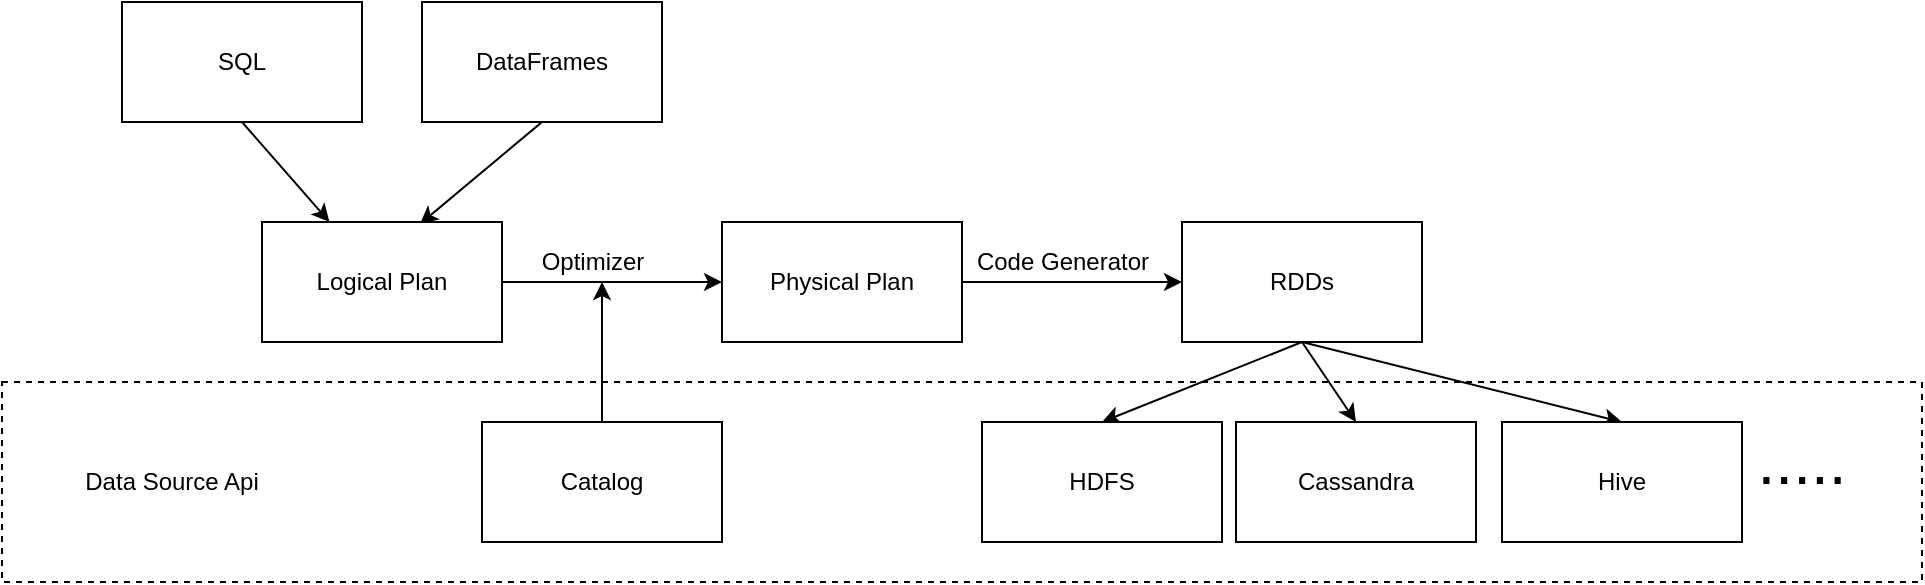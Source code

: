 <mxfile version="13.9.3" type="device" pages="4"><diagram id="t_vcrXsDl2UmmaSSEQ54" name="Page-1"><mxGraphModel dx="1422" dy="737" grid="1" gridSize="10" guides="1" tooltips="1" connect="1" arrows="1" fold="1" page="1" pageScale="1" pageWidth="827" pageHeight="1169" math="0" shadow="0"><root><mxCell id="0"/><mxCell id="1" parent="0"/><mxCell id="v3YI2BlEiexRgrmG_fmh-11" value="" style="rounded=0;whiteSpace=wrap;html=1;dashed=1;" parent="1" vertex="1"><mxGeometry x="90" y="410" width="960" height="100" as="geometry"/></mxCell><mxCell id="v3YI2BlEiexRgrmG_fmh-15" style="rounded=0;orthogonalLoop=1;jettySize=auto;html=1;exitX=0.5;exitY=1;exitDx=0;exitDy=0;" parent="1" source="v3YI2BlEiexRgrmG_fmh-1" target="v3YI2BlEiexRgrmG_fmh-3" edge="1"><mxGeometry relative="1" as="geometry"/></mxCell><mxCell id="v3YI2BlEiexRgrmG_fmh-1" value="SQL" style="rounded=0;whiteSpace=wrap;html=1;" parent="1" vertex="1"><mxGeometry x="150" y="220" width="120" height="60" as="geometry"/></mxCell><mxCell id="v3YI2BlEiexRgrmG_fmh-16" style="edgeStyle=none;rounded=0;orthogonalLoop=1;jettySize=auto;html=1;exitX=0.5;exitY=1;exitDx=0;exitDy=0;entryX=0.658;entryY=0.017;entryDx=0;entryDy=0;entryPerimeter=0;" parent="1" source="v3YI2BlEiexRgrmG_fmh-2" target="v3YI2BlEiexRgrmG_fmh-3" edge="1"><mxGeometry relative="1" as="geometry"/></mxCell><mxCell id="v3YI2BlEiexRgrmG_fmh-2" value="DataFrames" style="rounded=0;whiteSpace=wrap;html=1;" parent="1" vertex="1"><mxGeometry x="300" y="220" width="120" height="60" as="geometry"/></mxCell><mxCell id="v3YI2BlEiexRgrmG_fmh-13" style="edgeStyle=orthogonalEdgeStyle;rounded=0;orthogonalLoop=1;jettySize=auto;html=1;exitX=1;exitY=0.5;exitDx=0;exitDy=0;" parent="1" source="v3YI2BlEiexRgrmG_fmh-3" target="v3YI2BlEiexRgrmG_fmh-4" edge="1"><mxGeometry relative="1" as="geometry"/></mxCell><mxCell id="v3YI2BlEiexRgrmG_fmh-3" value="Logical Plan" style="rounded=0;whiteSpace=wrap;html=1;" parent="1" vertex="1"><mxGeometry x="220" y="330" width="120" height="60" as="geometry"/></mxCell><mxCell id="v3YI2BlEiexRgrmG_fmh-14" style="edgeStyle=orthogonalEdgeStyle;rounded=0;orthogonalLoop=1;jettySize=auto;html=1;exitX=1;exitY=0.5;exitDx=0;exitDy=0;entryX=0;entryY=0.5;entryDx=0;entryDy=0;" parent="1" source="v3YI2BlEiexRgrmG_fmh-4" target="v3YI2BlEiexRgrmG_fmh-5" edge="1"><mxGeometry relative="1" as="geometry"/></mxCell><mxCell id="v3YI2BlEiexRgrmG_fmh-4" value="Physical Plan" style="rounded=0;whiteSpace=wrap;html=1;" parent="1" vertex="1"><mxGeometry x="450" y="330" width="120" height="60" as="geometry"/></mxCell><mxCell id="v3YI2BlEiexRgrmG_fmh-18" style="edgeStyle=none;rounded=0;orthogonalLoop=1;jettySize=auto;html=1;exitX=0.5;exitY=1;exitDx=0;exitDy=0;entryX=0.5;entryY=0;entryDx=0;entryDy=0;" parent="1" source="v3YI2BlEiexRgrmG_fmh-5" target="v3YI2BlEiexRgrmG_fmh-7" edge="1"><mxGeometry relative="1" as="geometry"/></mxCell><mxCell id="v3YI2BlEiexRgrmG_fmh-19" style="edgeStyle=none;rounded=0;orthogonalLoop=1;jettySize=auto;html=1;exitX=0.5;exitY=1;exitDx=0;exitDy=0;entryX=0.5;entryY=0;entryDx=0;entryDy=0;" parent="1" source="v3YI2BlEiexRgrmG_fmh-5" target="v3YI2BlEiexRgrmG_fmh-8" edge="1"><mxGeometry relative="1" as="geometry"/></mxCell><mxCell id="v3YI2BlEiexRgrmG_fmh-20" style="edgeStyle=none;rounded=0;orthogonalLoop=1;jettySize=auto;html=1;exitX=0.5;exitY=1;exitDx=0;exitDy=0;entryX=0.5;entryY=0;entryDx=0;entryDy=0;" parent="1" source="v3YI2BlEiexRgrmG_fmh-5" target="v3YI2BlEiexRgrmG_fmh-9" edge="1"><mxGeometry relative="1" as="geometry"/></mxCell><mxCell id="v3YI2BlEiexRgrmG_fmh-5" value="RDDs" style="rounded=0;whiteSpace=wrap;html=1;" parent="1" vertex="1"><mxGeometry x="680" y="330" width="120" height="60" as="geometry"/></mxCell><mxCell id="v3YI2BlEiexRgrmG_fmh-17" style="edgeStyle=none;rounded=0;orthogonalLoop=1;jettySize=auto;html=1;exitX=0.5;exitY=0;exitDx=0;exitDy=0;" parent="1" source="v3YI2BlEiexRgrmG_fmh-6" edge="1"><mxGeometry relative="1" as="geometry"><mxPoint x="390" y="360" as="targetPoint"/></mxGeometry></mxCell><mxCell id="v3YI2BlEiexRgrmG_fmh-6" value="Catalog" style="rounded=0;whiteSpace=wrap;html=1;" parent="1" vertex="1"><mxGeometry x="330" y="430" width="120" height="60" as="geometry"/></mxCell><mxCell id="v3YI2BlEiexRgrmG_fmh-7" value="HDFS" style="rounded=0;whiteSpace=wrap;html=1;" parent="1" vertex="1"><mxGeometry x="580" y="430" width="120" height="60" as="geometry"/></mxCell><mxCell id="v3YI2BlEiexRgrmG_fmh-8" value="Cassandra" style="rounded=0;whiteSpace=wrap;html=1;" parent="1" vertex="1"><mxGeometry x="707" y="430" width="120" height="60" as="geometry"/></mxCell><mxCell id="v3YI2BlEiexRgrmG_fmh-9" value="Hive" style="rounded=0;whiteSpace=wrap;html=1;" parent="1" vertex="1"><mxGeometry x="840" y="430" width="120" height="60" as="geometry"/></mxCell><mxCell id="v3YI2BlEiexRgrmG_fmh-10" value="&lt;font style=&quot;font-size: 32px&quot;&gt;.....&lt;/font&gt;" style="text;html=1;strokeColor=none;fillColor=none;align=center;verticalAlign=middle;whiteSpace=wrap;rounded=0;" parent="1" vertex="1"><mxGeometry x="970" y="440" width="40" height="20" as="geometry"/></mxCell><mxCell id="v3YI2BlEiexRgrmG_fmh-12" value="Data Source Api" style="text;html=1;strokeColor=none;fillColor=none;align=center;verticalAlign=middle;whiteSpace=wrap;rounded=0;dashed=1;" parent="1" vertex="1"><mxGeometry x="110" y="450" width="130" height="20" as="geometry"/></mxCell><mxCell id="v3YI2BlEiexRgrmG_fmh-21" value="Optimizer" style="text;html=1;align=center;verticalAlign=middle;resizable=0;points=[];autosize=1;" parent="1" vertex="1"><mxGeometry x="350" y="340" width="70" height="20" as="geometry"/></mxCell><mxCell id="v3YI2BlEiexRgrmG_fmh-22" value="Code Generator" style="text;html=1;align=center;verticalAlign=middle;resizable=0;points=[];autosize=1;" parent="1" vertex="1"><mxGeometry x="570" y="340" width="100" height="20" as="geometry"/></mxCell></root></mxGraphModel></diagram><diagram id="mjigcvBm4DZW9CsE6RJG" name="Page-2"><mxGraphModel dx="1422" dy="793" grid="1" gridSize="10" guides="1" tooltips="1" connect="1" arrows="1" fold="1" page="1" pageScale="1" pageWidth="827" pageHeight="1169" math="0" shadow="0"><root><mxCell id="n8vRK4FkclA0f6r_cqzP-0"/><mxCell id="n8vRK4FkclA0f6r_cqzP-1" parent="n8vRK4FkclA0f6r_cqzP-0"/><mxCell id="n8vRK4FkclA0f6r_cqzP-5" style="rounded=0;orthogonalLoop=1;jettySize=auto;html=1;exitX=0.5;exitY=1;exitDx=0;exitDy=0;strokeColor=#FF0000;entryX=1;entryY=0.5;entryDx=0;entryDy=0;" edge="1" parent="n8vRK4FkclA0f6r_cqzP-1" source="n8vRK4FkclA0f6r_cqzP-2" target="n8vRK4FkclA0f6r_cqzP-3"><mxGeometry relative="1" as="geometry"/></mxCell><mxCell id="n8vRK4FkclA0f6r_cqzP-6" value="&lt;font style=&quot;font-size: 30px&quot; color=&quot;#ff0000&quot;&gt;y/2&lt;/font&gt;" style="edgeLabel;html=1;align=center;verticalAlign=middle;resizable=0;points=[];" vertex="1" connectable="0" parent="n8vRK4FkclA0f6r_cqzP-5"><mxGeometry x="-0.117" y="-3" relative="1" as="geometry"><mxPoint x="1" as="offset"/></mxGeometry></mxCell><mxCell id="n8vRK4FkclA0f6r_cqzP-2" value="&lt;font style=&quot;font-size: 30px&quot;&gt;y&lt;/font&gt;" style="ellipse;whiteSpace=wrap;html=1;aspect=fixed;fillColor=#f8cecc;strokeColor=#b85450;" vertex="1" parent="n8vRK4FkclA0f6r_cqzP-1"><mxGeometry x="310" y="170" width="80" height="80" as="geometry"/></mxCell><mxCell id="n8vRK4FkclA0f6r_cqzP-7" style="edgeStyle=none;rounded=0;orthogonalLoop=1;jettySize=auto;html=1;exitX=0.5;exitY=0;exitDx=0;exitDy=0;entryX=0;entryY=0.5;entryDx=0;entryDy=0;strokeColor=#009900;" edge="1" parent="n8vRK4FkclA0f6r_cqzP-1" source="n8vRK4FkclA0f6r_cqzP-3" target="n8vRK4FkclA0f6r_cqzP-2"><mxGeometry relative="1" as="geometry"/></mxCell><mxCell id="n8vRK4FkclA0f6r_cqzP-8" value="&lt;font style=&quot;font-size: 30px&quot; color=&quot;#009900&quot;&gt;a/2&lt;/font&gt;" style="edgeLabel;html=1;align=center;verticalAlign=middle;resizable=0;points=[];" vertex="1" connectable="0" parent="n8vRK4FkclA0f6r_cqzP-7"><mxGeometry x="-0.18" y="-2" relative="1" as="geometry"><mxPoint y="-1" as="offset"/></mxGeometry></mxCell><mxCell id="n8vRK4FkclA0f6r_cqzP-11" style="edgeStyle=orthogonalEdgeStyle;curved=1;rounded=0;orthogonalLoop=1;jettySize=auto;html=1;exitX=1;exitY=1;exitDx=0;exitDy=0;entryX=0;entryY=1;entryDx=0;entryDy=0;strokeColor=#009900;" edge="1" parent="n8vRK4FkclA0f6r_cqzP-1" source="n8vRK4FkclA0f6r_cqzP-3" target="n8vRK4FkclA0f6r_cqzP-4"><mxGeometry relative="1" as="geometry"/></mxCell><mxCell id="n8vRK4FkclA0f6r_cqzP-12" value="&lt;font color=&quot;#009900&quot; style=&quot;font-size: 30px&quot;&gt;a/2&lt;/font&gt;" style="edgeLabel;html=1;align=center;verticalAlign=middle;resizable=0;points=[];" vertex="1" connectable="0" parent="n8vRK4FkclA0f6r_cqzP-11"><mxGeometry x="0.136" y="-4" relative="1" as="geometry"><mxPoint as="offset"/></mxGeometry></mxCell><mxCell id="n8vRK4FkclA0f6r_cqzP-3" value="&lt;font style=&quot;font-size: 30px&quot;&gt;a&lt;/font&gt;" style="ellipse;whiteSpace=wrap;html=1;aspect=fixed;fillColor=#d5e8d4;strokeColor=#82b366;" vertex="1" parent="n8vRK4FkclA0f6r_cqzP-1"><mxGeometry x="90" y="410" width="80" height="80" as="geometry"/></mxCell><mxCell id="n8vRK4FkclA0f6r_cqzP-13" style="edgeStyle=orthogonalEdgeStyle;curved=1;rounded=0;orthogonalLoop=1;jettySize=auto;html=1;exitX=0;exitY=0.5;exitDx=0;exitDy=0;strokeColor=#007FFF;" edge="1" parent="n8vRK4FkclA0f6r_cqzP-1" source="n8vRK4FkclA0f6r_cqzP-4" target="n8vRK4FkclA0f6r_cqzP-3"><mxGeometry relative="1" as="geometry"/></mxCell><mxCell id="n8vRK4FkclA0f6r_cqzP-14" value="&lt;font color=&quot;#007fff&quot; style=&quot;font-size: 30px&quot;&gt;m&lt;/font&gt;" style="edgeLabel;html=1;align=center;verticalAlign=middle;resizable=0;points=[];" vertex="1" connectable="0" parent="n8vRK4FkclA0f6r_cqzP-13"><mxGeometry x="0.122" y="3" relative="1" as="geometry"><mxPoint as="offset"/></mxGeometry></mxCell><mxCell id="n8vRK4FkclA0f6r_cqzP-4" value="&lt;font style=&quot;font-size: 30px&quot;&gt;m&lt;/font&gt;" style="ellipse;whiteSpace=wrap;html=1;aspect=fixed;fillColor=#dae8fc;strokeColor=#6c8ebf;" vertex="1" parent="n8vRK4FkclA0f6r_cqzP-1"><mxGeometry x="530" y="410" width="80" height="80" as="geometry"/></mxCell><mxCell id="n8vRK4FkclA0f6r_cqzP-9" style="edgeStyle=orthogonalEdgeStyle;rounded=0;orthogonalLoop=1;jettySize=auto;html=1;exitX=0;exitY=0;exitDx=0;exitDy=0;entryX=1;entryY=0.5;entryDx=0;entryDy=0;curved=1;strokeColor=#FF0000;" edge="1" parent="n8vRK4FkclA0f6r_cqzP-1" source="n8vRK4FkclA0f6r_cqzP-2" target="n8vRK4FkclA0f6r_cqzP-2"><mxGeometry relative="1" as="geometry"><Array as="points"><mxPoint x="290" y="182"/><mxPoint x="290" y="110"/><mxPoint x="440" y="110"/><mxPoint x="440" y="210"/></Array></mxGeometry></mxCell><mxCell id="n8vRK4FkclA0f6r_cqzP-10" value="&lt;font style=&quot;font-size: 30px&quot; color=&quot;#ff0000&quot;&gt;y/2&lt;/font&gt;" style="edgeLabel;html=1;align=center;verticalAlign=middle;resizable=0;points=[];" vertex="1" connectable="0" parent="n8vRK4FkclA0f6r_cqzP-9"><mxGeometry x="0.375" y="-10" relative="1" as="geometry"><mxPoint as="offset"/></mxGeometry></mxCell></root></mxGraphModel></diagram><diagram id="xWpSaPkIm0SNtsXCKnoO" name="random teleport"><mxGraphModel dx="1422" dy="1905" grid="1" gridSize="10" guides="1" tooltips="1" connect="1" arrows="1" fold="1" page="1" pageScale="1" pageWidth="827" pageHeight="1169" math="0" shadow="0"><root><mxCell id="7qnt8luSOmz62Oar2lkm-0"/><mxCell id="7qnt8luSOmz62Oar2lkm-1" parent="7qnt8luSOmz62Oar2lkm-0"/><mxCell id="7qnt8luSOmz62Oar2lkm-2" style="rounded=0;orthogonalLoop=1;jettySize=auto;html=1;exitX=0.5;exitY=1;exitDx=0;exitDy=0;strokeColor=#FF0000;entryX=1;entryY=0.5;entryDx=0;entryDy=0;" edge="1" parent="7qnt8luSOmz62Oar2lkm-1" source="7qnt8luSOmz62Oar2lkm-4" target="7qnt8luSOmz62Oar2lkm-9"><mxGeometry relative="1" as="geometry"/></mxCell><mxCell id="7qnt8luSOmz62Oar2lkm-3" value="&lt;font style=&quot;font-size: 30px&quot; color=&quot;#ff0000&quot;&gt;7/15&lt;/font&gt;" style="edgeLabel;html=1;align=center;verticalAlign=middle;resizable=0;points=[];" vertex="1" connectable="0" parent="7qnt8luSOmz62Oar2lkm-2"><mxGeometry x="-0.117" y="-3" relative="1" as="geometry"><mxPoint x="31.84" y="-26.45" as="offset"/></mxGeometry></mxCell><mxCell id="7qnt8luSOmz62Oar2lkm-15" style="rounded=0;orthogonalLoop=1;jettySize=auto;html=1;exitX=0.5;exitY=1;exitDx=0;exitDy=0;entryX=0;entryY=0;entryDx=0;entryDy=0;strokeColor=#FF0000;dashed=1;" edge="1" parent="7qnt8luSOmz62Oar2lkm-1" source="7qnt8luSOmz62Oar2lkm-4" target="7qnt8luSOmz62Oar2lkm-12"><mxGeometry relative="1" as="geometry"/></mxCell><mxCell id="7qnt8luSOmz62Oar2lkm-16" value="&lt;font color=&quot;#ff0000&quot; style=&quot;font-size: 30px&quot;&gt;1/15&lt;/font&gt;" style="edgeLabel;html=1;align=center;verticalAlign=middle;resizable=0;points=[];" vertex="1" connectable="0" parent="7qnt8luSOmz62Oar2lkm-15"><mxGeometry x="0.277" y="-1" relative="1" as="geometry"><mxPoint x="-57.5" y="-50.16" as="offset"/></mxGeometry></mxCell><mxCell id="7qnt8luSOmz62Oar2lkm-4" value="&lt;font style=&quot;font-size: 30px&quot;&gt;y&lt;/font&gt;" style="ellipse;whiteSpace=wrap;html=1;aspect=fixed;fillColor=#f8cecc;strokeColor=#b85450;" vertex="1" parent="7qnt8luSOmz62Oar2lkm-1"><mxGeometry x="310" y="380" width="80" height="80" as="geometry"/></mxCell><mxCell id="7qnt8luSOmz62Oar2lkm-5" style="edgeStyle=none;rounded=0;orthogonalLoop=1;jettySize=auto;html=1;exitX=0.5;exitY=0;exitDx=0;exitDy=0;entryX=0;entryY=0.5;entryDx=0;entryDy=0;strokeColor=#009900;" edge="1" parent="7qnt8luSOmz62Oar2lkm-1" source="7qnt8luSOmz62Oar2lkm-9" target="7qnt8luSOmz62Oar2lkm-4"><mxGeometry relative="1" as="geometry"/></mxCell><mxCell id="7qnt8luSOmz62Oar2lkm-6" value="&lt;font style=&quot;font-size: 30px&quot; color=&quot;#009900&quot;&gt;7/15&lt;/font&gt;" style="edgeLabel;html=1;align=center;verticalAlign=middle;resizable=0;points=[];" vertex="1" connectable="0" parent="7qnt8luSOmz62Oar2lkm-5"><mxGeometry x="-0.18" y="-2" relative="1" as="geometry"><mxPoint x="-25.07" y="20.42" as="offset"/></mxGeometry></mxCell><mxCell id="7qnt8luSOmz62Oar2lkm-7" style="edgeStyle=orthogonalEdgeStyle;curved=1;rounded=0;orthogonalLoop=1;jettySize=auto;html=1;exitX=1;exitY=1;exitDx=0;exitDy=0;entryX=0;entryY=1;entryDx=0;entryDy=0;strokeColor=#009900;" edge="1" parent="7qnt8luSOmz62Oar2lkm-1" source="7qnt8luSOmz62Oar2lkm-9" target="7qnt8luSOmz62Oar2lkm-12"><mxGeometry relative="1" as="geometry"/></mxCell><mxCell id="7qnt8luSOmz62Oar2lkm-8" value="&lt;font color=&quot;#009900&quot; style=&quot;font-size: 30px&quot;&gt;7/15&lt;/font&gt;" style="edgeLabel;html=1;align=center;verticalAlign=middle;resizable=0;points=[];" vertex="1" connectable="0" parent="7qnt8luSOmz62Oar2lkm-7"><mxGeometry x="0.136" y="-4" relative="1" as="geometry"><mxPoint x="-86.28" as="offset"/></mxGeometry></mxCell><mxCell id="7qnt8luSOmz62Oar2lkm-9" value="&lt;font style=&quot;font-size: 30px&quot;&gt;a&lt;/font&gt;" style="ellipse;whiteSpace=wrap;html=1;aspect=fixed;fillColor=#d5e8d4;strokeColor=#82b366;" vertex="1" parent="7qnt8luSOmz62Oar2lkm-1"><mxGeometry x="90" y="620" width="80" height="80" as="geometry"/></mxCell><mxCell id="7qnt8luSOmz62Oar2lkm-10" style="edgeStyle=orthogonalEdgeStyle;curved=1;rounded=0;orthogonalLoop=1;jettySize=auto;html=1;exitX=0;exitY=0.5;exitDx=0;exitDy=0;strokeColor=#007FFF;dashed=1;" edge="1" parent="7qnt8luSOmz62Oar2lkm-1" source="7qnt8luSOmz62Oar2lkm-12" target="7qnt8luSOmz62Oar2lkm-9"><mxGeometry relative="1" as="geometry"/></mxCell><mxCell id="7qnt8luSOmz62Oar2lkm-11" value="&lt;font color=&quot;#007fff&quot; style=&quot;font-size: 30px&quot;&gt;1/15&lt;/font&gt;" style="edgeLabel;html=1;align=center;verticalAlign=middle;resizable=0;points=[];" vertex="1" connectable="0" parent="7qnt8luSOmz62Oar2lkm-10"><mxGeometry x="0.122" y="3" relative="1" as="geometry"><mxPoint x="102" y="-3" as="offset"/></mxGeometry></mxCell><mxCell id="7qnt8luSOmz62Oar2lkm-17" style="edgeStyle=none;rounded=0;orthogonalLoop=1;jettySize=auto;html=1;exitX=1;exitY=0;exitDx=0;exitDy=0;strokeColor=#007FFF;dashed=1;" edge="1" parent="7qnt8luSOmz62Oar2lkm-1" source="7qnt8luSOmz62Oar2lkm-12" target="7qnt8luSOmz62Oar2lkm-4"><mxGeometry relative="1" as="geometry"/></mxCell><mxCell id="7qnt8luSOmz62Oar2lkm-18" value="&lt;font style=&quot;font-size: 30px&quot; color=&quot;#007fff&quot;&gt;1/15&lt;/font&gt;" style="edgeLabel;html=1;align=center;verticalAlign=middle;resizable=0;points=[];" vertex="1" connectable="0" parent="7qnt8luSOmz62Oar2lkm-17"><mxGeometry x="-0.252" relative="1" as="geometry"><mxPoint as="offset"/></mxGeometry></mxCell><mxCell id="7qnt8luSOmz62Oar2lkm-12" value="&lt;font style=&quot;font-size: 30px&quot;&gt;m&lt;/font&gt;" style="ellipse;whiteSpace=wrap;html=1;aspect=fixed;fillColor=#dae8fc;strokeColor=#6c8ebf;" vertex="1" parent="7qnt8luSOmz62Oar2lkm-1"><mxGeometry x="530" y="620" width="80" height="80" as="geometry"/></mxCell><mxCell id="7qnt8luSOmz62Oar2lkm-13" style="edgeStyle=orthogonalEdgeStyle;rounded=0;orthogonalLoop=1;jettySize=auto;html=1;exitX=0;exitY=0;exitDx=0;exitDy=0;entryX=1;entryY=0.5;entryDx=0;entryDy=0;curved=1;strokeColor=#FF0000;" edge="1" parent="7qnt8luSOmz62Oar2lkm-1" source="7qnt8luSOmz62Oar2lkm-4" target="7qnt8luSOmz62Oar2lkm-4"><mxGeometry relative="1" as="geometry"><Array as="points"><mxPoint x="290" y="392"/><mxPoint x="290" y="320"/><mxPoint x="440" y="320"/><mxPoint x="440" y="420"/></Array></mxGeometry></mxCell><mxCell id="7qnt8luSOmz62Oar2lkm-14" value="&lt;font style=&quot;font-size: 30px&quot; color=&quot;#ff0000&quot;&gt;7/15&lt;/font&gt;" style="edgeLabel;html=1;align=center;verticalAlign=middle;resizable=0;points=[];" vertex="1" connectable="0" parent="7qnt8luSOmz62Oar2lkm-13"><mxGeometry x="0.375" y="-10" relative="1" as="geometry"><mxPoint as="offset"/></mxGeometry></mxCell><mxCell id="7qnt8luSOmz62Oar2lkm-19" style="edgeStyle=orthogonalEdgeStyle;rounded=0;orthogonalLoop=1;jettySize=auto;html=1;exitX=0.5;exitY=1;exitDx=0;exitDy=0;entryX=1;entryY=0;entryDx=0;entryDy=0;strokeColor=#007FFF;curved=1;" edge="1" parent="7qnt8luSOmz62Oar2lkm-1" source="7qnt8luSOmz62Oar2lkm-12" target="7qnt8luSOmz62Oar2lkm-12"><mxGeometry relative="1" as="geometry"><Array as="points"><mxPoint x="570" y="720"/><mxPoint x="660" y="720"/><mxPoint x="660" y="632"/></Array></mxGeometry></mxCell><mxCell id="7qnt8luSOmz62Oar2lkm-20" value="&lt;font color=&quot;#007fff&quot; style=&quot;font-size: 30px&quot;&gt;13/15&lt;/font&gt;" style="edgeLabel;html=1;align=center;verticalAlign=middle;resizable=0;points=[];" vertex="1" connectable="0" parent="7qnt8luSOmz62Oar2lkm-19"><mxGeometry x="-0.031" y="10" relative="1" as="geometry"><mxPoint x="10" y="-24" as="offset"/></mxGeometry></mxCell><mxCell id="7qnt8luSOmz62Oar2lkm-21" style="edgeStyle=orthogonalEdgeStyle;curved=1;rounded=0;orthogonalLoop=1;jettySize=auto;html=1;exitX=0.5;exitY=1;exitDx=0;exitDy=0;entryX=0;entryY=0;entryDx=0;entryDy=0;strokeColor=#009900;dashed=1;" edge="1" parent="7qnt8luSOmz62Oar2lkm-1" source="7qnt8luSOmz62Oar2lkm-9" target="7qnt8luSOmz62Oar2lkm-9"><mxGeometry relative="1" as="geometry"><Array as="points"><mxPoint x="130" y="720"/><mxPoint x="40" y="720"/><mxPoint x="40" y="632"/></Array></mxGeometry></mxCell><mxCell id="7qnt8luSOmz62Oar2lkm-22" value="&lt;font color=&quot;#009900&quot; style=&quot;font-size: 30px&quot;&gt;1/15&lt;/font&gt;" style="edgeLabel;html=1;align=center;verticalAlign=middle;resizable=0;points=[];" vertex="1" connectable="0" parent="7qnt8luSOmz62Oar2lkm-21"><mxGeometry x="0.338" y="-5" relative="1" as="geometry"><mxPoint y="24" as="offset"/></mxGeometry></mxCell><mxCell id="7qnt8luSOmz62Oar2lkm-23" style="rounded=0;orthogonalLoop=1;jettySize=auto;html=1;exitX=0.5;exitY=1;exitDx=0;exitDy=0;strokeColor=#FF0000;entryX=1;entryY=0.5;entryDx=0;entryDy=0;" edge="1" parent="7qnt8luSOmz62Oar2lkm-1" source="7qnt8luSOmz62Oar2lkm-27" target="7qnt8luSOmz62Oar2lkm-32"><mxGeometry relative="1" as="geometry"/></mxCell><mxCell id="7qnt8luSOmz62Oar2lkm-24" value="&lt;font style=&quot;font-size: 30px&quot; color=&quot;#ff0000&quot;&gt;1/2&lt;/font&gt;" style="edgeLabel;html=1;align=center;verticalAlign=middle;resizable=0;points=[];" vertex="1" connectable="0" parent="7qnt8luSOmz62Oar2lkm-23"><mxGeometry x="-0.117" y="-3" relative="1" as="geometry"><mxPoint x="31.84" y="-26.45" as="offset"/></mxGeometry></mxCell><mxCell id="7qnt8luSOmz62Oar2lkm-27" value="&lt;font style=&quot;font-size: 30px&quot;&gt;y&lt;/font&gt;" style="ellipse;whiteSpace=wrap;html=1;aspect=fixed;fillColor=#f8cecc;strokeColor=#b85450;" vertex="1" parent="7qnt8luSOmz62Oar2lkm-1"><mxGeometry x="310" y="-260" width="80" height="80" as="geometry"/></mxCell><mxCell id="7qnt8luSOmz62Oar2lkm-28" style="edgeStyle=none;rounded=0;orthogonalLoop=1;jettySize=auto;html=1;exitX=0.5;exitY=0;exitDx=0;exitDy=0;entryX=0;entryY=0.5;entryDx=0;entryDy=0;strokeColor=#009900;" edge="1" parent="7qnt8luSOmz62Oar2lkm-1" source="7qnt8luSOmz62Oar2lkm-32" target="7qnt8luSOmz62Oar2lkm-27"><mxGeometry relative="1" as="geometry"/></mxCell><mxCell id="7qnt8luSOmz62Oar2lkm-29" value="&lt;font style=&quot;font-size: 30px&quot; color=&quot;#009900&quot;&gt;1/2&lt;/font&gt;" style="edgeLabel;html=1;align=center;verticalAlign=middle;resizable=0;points=[];" vertex="1" connectable="0" parent="7qnt8luSOmz62Oar2lkm-28"><mxGeometry x="-0.18" y="-2" relative="1" as="geometry"><mxPoint x="-25.07" y="20.42" as="offset"/></mxGeometry></mxCell><mxCell id="7qnt8luSOmz62Oar2lkm-30" style="edgeStyle=orthogonalEdgeStyle;curved=1;rounded=0;orthogonalLoop=1;jettySize=auto;html=1;exitX=1;exitY=1;exitDx=0;exitDy=0;entryX=0;entryY=1;entryDx=0;entryDy=0;strokeColor=#009900;" edge="1" parent="7qnt8luSOmz62Oar2lkm-1" source="7qnt8luSOmz62Oar2lkm-32" target="7qnt8luSOmz62Oar2lkm-37"><mxGeometry relative="1" as="geometry"/></mxCell><mxCell id="7qnt8luSOmz62Oar2lkm-31" value="&lt;font color=&quot;#009900&quot; style=&quot;font-size: 30px&quot;&gt;1/2&lt;/font&gt;" style="edgeLabel;html=1;align=center;verticalAlign=middle;resizable=0;points=[];" vertex="1" connectable="0" parent="7qnt8luSOmz62Oar2lkm-30"><mxGeometry x="0.136" y="-4" relative="1" as="geometry"><mxPoint x="-86.28" as="offset"/></mxGeometry></mxCell><mxCell id="7qnt8luSOmz62Oar2lkm-32" value="&lt;font style=&quot;font-size: 30px&quot;&gt;a&lt;/font&gt;" style="ellipse;whiteSpace=wrap;html=1;aspect=fixed;fillColor=#d5e8d4;strokeColor=#82b366;" vertex="1" parent="7qnt8luSOmz62Oar2lkm-1"><mxGeometry x="90" y="-20" width="80" height="80" as="geometry"/></mxCell><mxCell id="7qnt8luSOmz62Oar2lkm-37" value="&lt;font style=&quot;font-size: 30px&quot;&gt;m&lt;/font&gt;" style="ellipse;whiteSpace=wrap;html=1;aspect=fixed;fillColor=#dae8fc;strokeColor=#6c8ebf;" vertex="1" parent="7qnt8luSOmz62Oar2lkm-1"><mxGeometry x="530" y="-20" width="80" height="80" as="geometry"/></mxCell><mxCell id="7qnt8luSOmz62Oar2lkm-38" style="edgeStyle=orthogonalEdgeStyle;rounded=0;orthogonalLoop=1;jettySize=auto;html=1;exitX=0;exitY=0;exitDx=0;exitDy=0;entryX=1;entryY=0.5;entryDx=0;entryDy=0;curved=1;strokeColor=#FF0000;" edge="1" parent="7qnt8luSOmz62Oar2lkm-1" source="7qnt8luSOmz62Oar2lkm-27" target="7qnt8luSOmz62Oar2lkm-27"><mxGeometry relative="1" as="geometry"><Array as="points"><mxPoint x="290" y="-248"/><mxPoint x="290" y="-320"/><mxPoint x="440" y="-320"/><mxPoint x="440" y="-220"/></Array></mxGeometry></mxCell><mxCell id="7qnt8luSOmz62Oar2lkm-39" value="&lt;font style=&quot;font-size: 30px&quot; color=&quot;#ff0000&quot;&gt;1/2&lt;/font&gt;" style="edgeLabel;html=1;align=center;verticalAlign=middle;resizable=0;points=[];" vertex="1" connectable="0" parent="7qnt8luSOmz62Oar2lkm-38"><mxGeometry x="0.375" y="-10" relative="1" as="geometry"><mxPoint as="offset"/></mxGeometry></mxCell><mxCell id="7qnt8luSOmz62Oar2lkm-40" style="edgeStyle=orthogonalEdgeStyle;rounded=0;orthogonalLoop=1;jettySize=auto;html=1;exitX=0.5;exitY=1;exitDx=0;exitDy=0;entryX=1;entryY=0;entryDx=0;entryDy=0;strokeColor=#007FFF;curved=1;" edge="1" parent="7qnt8luSOmz62Oar2lkm-1" source="7qnt8luSOmz62Oar2lkm-37" target="7qnt8luSOmz62Oar2lkm-37"><mxGeometry relative="1" as="geometry"><Array as="points"><mxPoint x="570" y="80"/><mxPoint x="660" y="80"/><mxPoint x="660" y="-8"/></Array></mxGeometry></mxCell><mxCell id="7qnt8luSOmz62Oar2lkm-41" value="&lt;font color=&quot;#007fff&quot; style=&quot;font-size: 30px&quot;&gt;1&lt;/font&gt;" style="edgeLabel;html=1;align=center;verticalAlign=middle;resizable=0;points=[];" vertex="1" connectable="0" parent="7qnt8luSOmz62Oar2lkm-40"><mxGeometry x="-0.031" y="10" relative="1" as="geometry"><mxPoint x="10" y="-24" as="offset"/></mxGeometry></mxCell><mxCell id="7qnt8luSOmz62Oar2lkm-44" value="" style="shape=flexArrow;endArrow=classic;html=1;strokeColor=#009900;" edge="1" parent="7qnt8luSOmz62Oar2lkm-1"><mxGeometry width="50" height="50" relative="1" as="geometry"><mxPoint x="360" y="120" as="sourcePoint"/><mxPoint x="360" y="260" as="targetPoint"/></mxGeometry></mxCell><mxCell id="7qnt8luSOmz62Oar2lkm-45" value="&lt;b&gt;&lt;font style=&quot;font-size: 30px&quot;&gt;Random Teleports&lt;/font&gt;&lt;/b&gt;" style="text;html=1;align=center;verticalAlign=middle;resizable=0;points=[];autosize=1;" vertex="1" parent="7qnt8luSOmz62Oar2lkm-1"><mxGeometry x="285" y="155" width="280" height="30" as="geometry"/></mxCell></root></mxGraphModel></diagram><diagram id="dwZTmb-FxuYuWhoH8a43" name="Page-4"><mxGraphModel dx="1422" dy="793" grid="1" gridSize="10" guides="1" tooltips="1" connect="1" arrows="1" fold="1" page="1" pageScale="1" pageWidth="827" pageHeight="1169" math="0" shadow="0"><root><mxCell id="Mjjeo0iL03yG9UtYX9-F-0"/><mxCell id="Mjjeo0iL03yG9UtYX9-F-1" parent="Mjjeo0iL03yG9UtYX9-F-0"/><mxCell id="Mjjeo0iL03yG9UtYX9-F-2" style="rounded=0;orthogonalLoop=1;jettySize=auto;html=1;exitX=0.5;exitY=1;exitDx=0;exitDy=0;strokeColor=#FF0000;entryX=1;entryY=0.5;entryDx=0;entryDy=0;" edge="1" parent="Mjjeo0iL03yG9UtYX9-F-1" source="Mjjeo0iL03yG9UtYX9-F-6" target="Mjjeo0iL03yG9UtYX9-F-11"><mxGeometry relative="1" as="geometry"/></mxCell><mxCell id="Mjjeo0iL03yG9UtYX9-F-4" style="rounded=0;orthogonalLoop=1;jettySize=auto;html=1;exitX=0.5;exitY=1;exitDx=0;exitDy=0;entryX=0;entryY=0;entryDx=0;entryDy=0;strokeColor=#FF0000;" edge="1" parent="Mjjeo0iL03yG9UtYX9-F-1" source="Mjjeo0iL03yG9UtYX9-F-6" target="Mjjeo0iL03yG9UtYX9-F-16"><mxGeometry relative="1" as="geometry"/></mxCell><mxCell id="Mjjeo0iL03yG9UtYX9-F-6" value="&lt;font style=&quot;font-size: 22px&quot;&gt;Yahoo&lt;/font&gt;" style="ellipse;whiteSpace=wrap;html=1;aspect=fixed;fillColor=#f8cecc;strokeColor=#b85450;" vertex="1" parent="Mjjeo0iL03yG9UtYX9-F-1"><mxGeometry x="310" y="380" width="80" height="80" as="geometry"/></mxCell><mxCell id="Mjjeo0iL03yG9UtYX9-F-7" style="edgeStyle=none;rounded=0;orthogonalLoop=1;jettySize=auto;html=1;exitX=0.5;exitY=0;exitDx=0;exitDy=0;entryX=0;entryY=0.5;entryDx=0;entryDy=0;strokeColor=#009900;" edge="1" parent="Mjjeo0iL03yG9UtYX9-F-1" source="Mjjeo0iL03yG9UtYX9-F-11" target="Mjjeo0iL03yG9UtYX9-F-6"><mxGeometry relative="1" as="geometry"/></mxCell><mxCell id="Mjjeo0iL03yG9UtYX9-F-9" style="edgeStyle=orthogonalEdgeStyle;curved=1;rounded=0;orthogonalLoop=1;jettySize=auto;html=1;exitX=1;exitY=1;exitDx=0;exitDy=0;entryX=0;entryY=1;entryDx=0;entryDy=0;strokeColor=#009900;" edge="1" parent="Mjjeo0iL03yG9UtYX9-F-1" source="Mjjeo0iL03yG9UtYX9-F-11" target="Mjjeo0iL03yG9UtYX9-F-16"><mxGeometry relative="1" as="geometry"/></mxCell><mxCell id="Mjjeo0iL03yG9UtYX9-F-11" value="&lt;font style=&quot;font-size: 20px&quot;&gt;Amazon&lt;/font&gt;" style="ellipse;whiteSpace=wrap;html=1;aspect=fixed;fillColor=#d5e8d4;strokeColor=#82b366;" vertex="1" parent="Mjjeo0iL03yG9UtYX9-F-1"><mxGeometry x="90" y="620" width="80" height="80" as="geometry"/></mxCell><mxCell id="Mjjeo0iL03yG9UtYX9-F-12" style="edgeStyle=orthogonalEdgeStyle;curved=1;rounded=0;orthogonalLoop=1;jettySize=auto;html=1;exitX=0;exitY=0.5;exitDx=0;exitDy=0;strokeColor=#007FFF;" edge="1" parent="Mjjeo0iL03yG9UtYX9-F-1" source="Mjjeo0iL03yG9UtYX9-F-16" target="Mjjeo0iL03yG9UtYX9-F-11"><mxGeometry relative="1" as="geometry"/></mxCell><mxCell id="Mjjeo0iL03yG9UtYX9-F-16" value="&lt;font style=&quot;font-size: 24px&quot;&gt;M'soft&lt;/font&gt;" style="ellipse;whiteSpace=wrap;html=1;aspect=fixed;fillColor=#dae8fc;strokeColor=#6c8ebf;" vertex="1" parent="Mjjeo0iL03yG9UtYX9-F-1"><mxGeometry x="530" y="620" width="80" height="80" as="geometry"/></mxCell><mxCell id="Mjjeo0iL03yG9UtYX9-F-17" style="edgeStyle=orthogonalEdgeStyle;rounded=0;orthogonalLoop=1;jettySize=auto;html=1;exitX=0;exitY=0;exitDx=0;exitDy=0;entryX=1;entryY=0.5;entryDx=0;entryDy=0;curved=1;strokeColor=#FF0000;" edge="1" parent="Mjjeo0iL03yG9UtYX9-F-1" source="Mjjeo0iL03yG9UtYX9-F-6" target="Mjjeo0iL03yG9UtYX9-F-6"><mxGeometry relative="1" as="geometry"><Array as="points"><mxPoint x="290" y="392"/><mxPoint x="290" y="320"/><mxPoint x="440" y="320"/><mxPoint x="440" y="420"/></Array></mxGeometry></mxCell></root></mxGraphModel></diagram></mxfile>